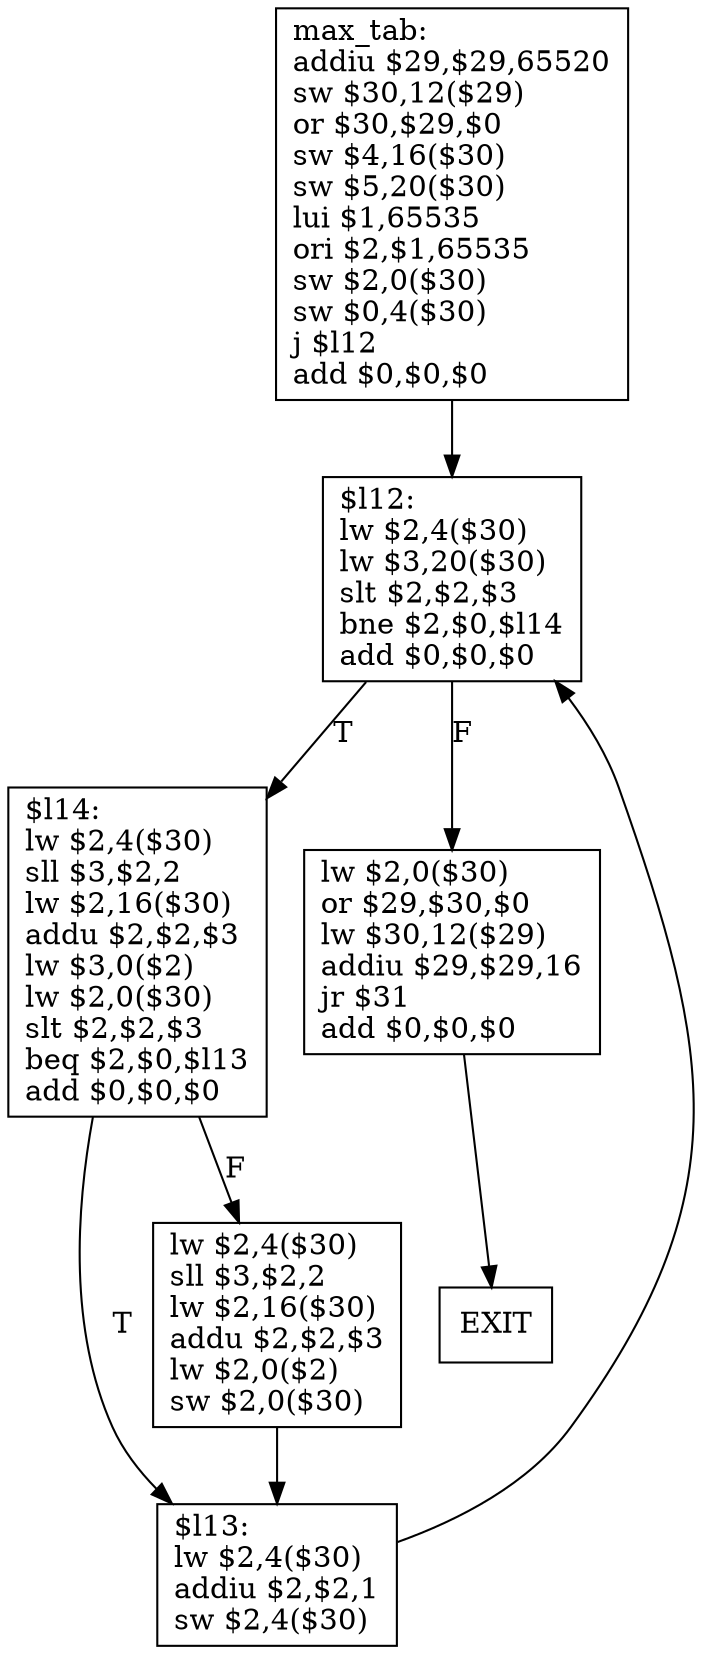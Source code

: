 digraph G1 {
node [shape = box];
BB0 [label = "max_tab:\laddiu $29,$29,65520\lsw $30,12($29)\lor $30,$29,$0\lsw $4,16($30)\lsw $5,20($30)\llui $1,65535\lori $2,$1,65535\lsw $2,0($30)\lsw $0,4($30)\lj $l12\ladd $0,$0,$0\l"] ;
BB0 -> BB4 [style = filled, label = ""];
BB4 [label = "$l12:\llw $2,4($30)\llw $3,20($30)\lslt $2,$2,$3\lbne $2,$0,$l14\ladd $0,$0,$0\l"] ;
BB4 -> BB1 [style = filled, label = "T"];
BB4 -> BB5[style = filled, label = "F"];
BB1 [label = "$l14:\llw $2,4($30)\lsll $3,$2,2\llw $2,16($30)\laddu $2,$2,$3\llw $3,0($2)\llw $2,0($30)\lslt $2,$2,$3\lbeq $2,$0,$l13\ladd $0,$0,$0\l"] ;
BB1 -> BB3 [style = filled, label = "T"];
BB1 -> BB2[style = filled, label = "F"];
BB3 [label = "$l13:\llw $2,4($30)\laddiu $2,$2,1\lsw $2,4($30)\l"] ;
BB3 -> BB4 [style = filled, label = ""];
BB2 [label = "lw $2,4($30)\lsll $3,$2,2\llw $2,16($30)\laddu $2,$2,$3\llw $2,0($2)\lsw $2,0($30)\l"] ;
BB2 -> BB3 [style = filled, label = ""];
BB5 [label = "lw $2,0($30)\lor $29,$30,$0\llw $30,12($29)\laddiu $29,$29,16\ljr $31\ladd $0,$0,$0\l"] ;
BB5 -> EXIT  [style = filled, label = ""];
}
